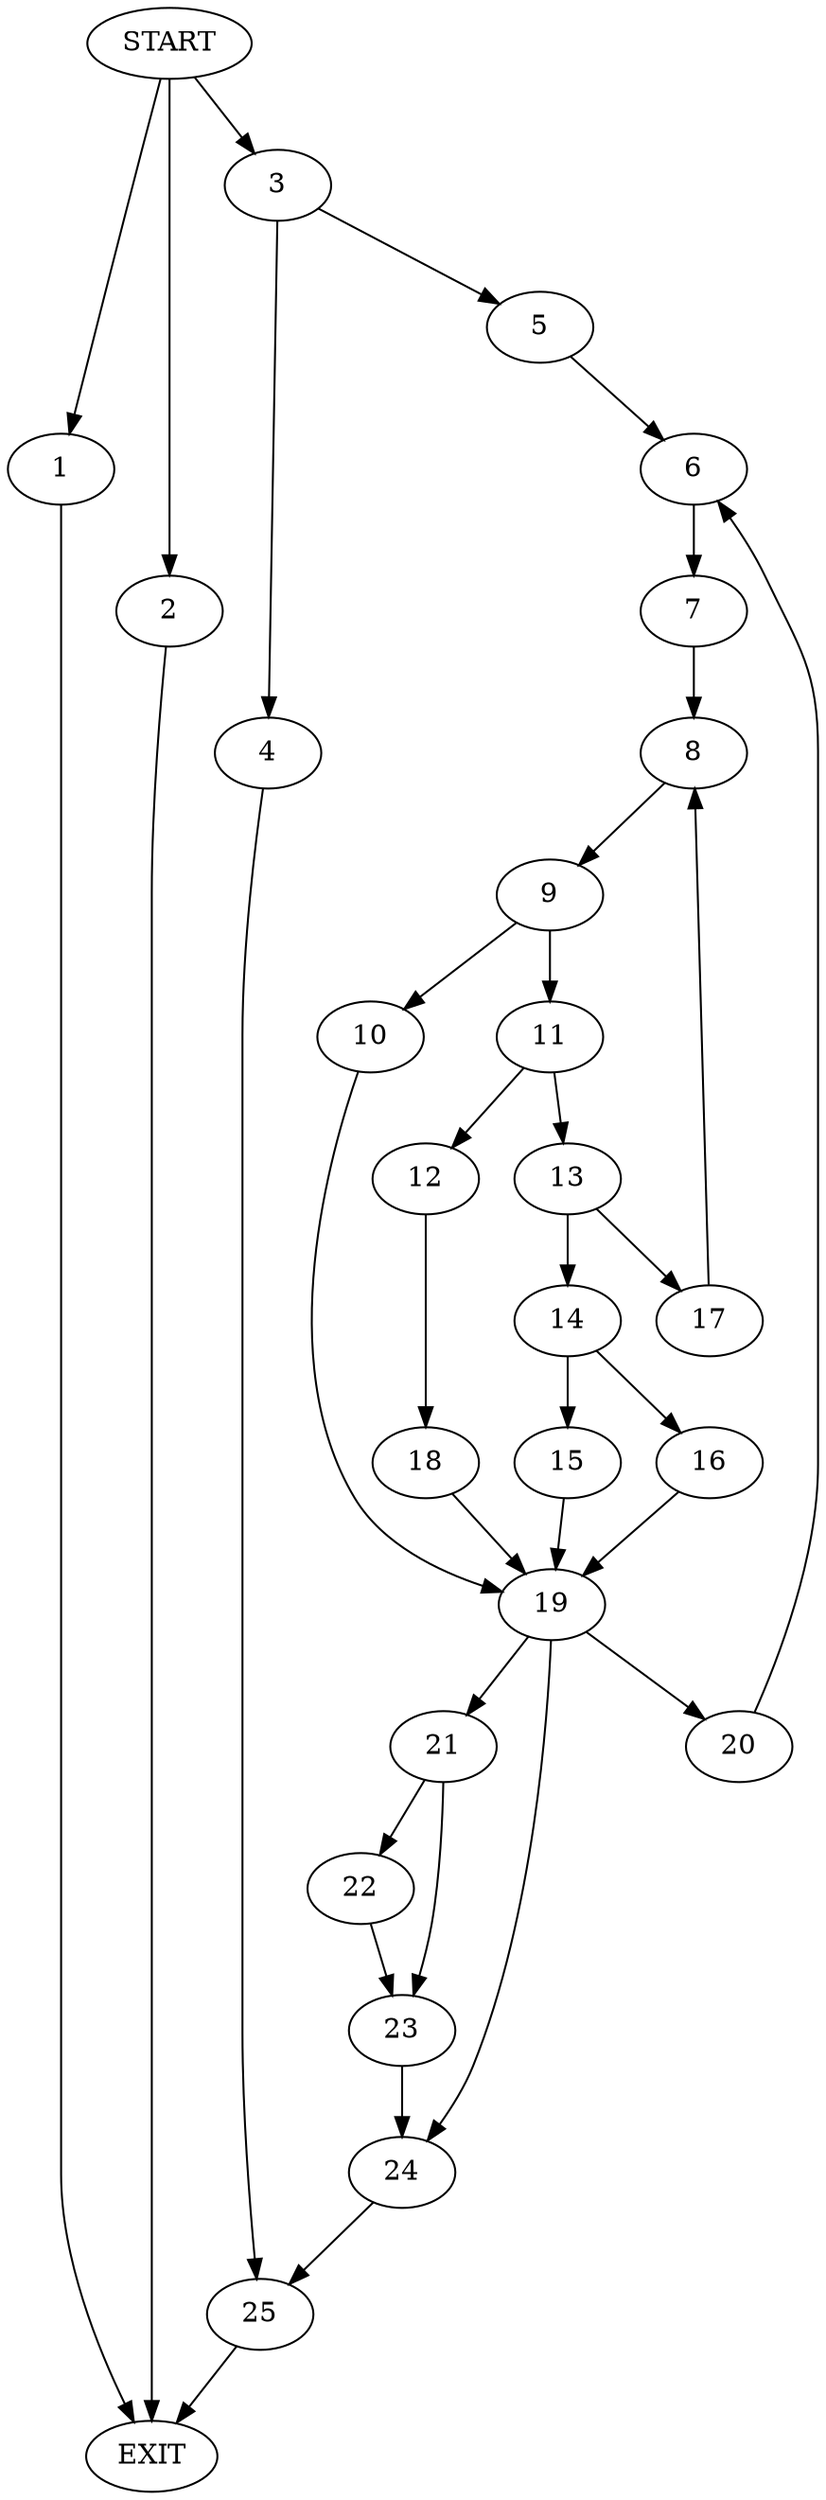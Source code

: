 digraph { 
0 [label="START"];
1;
2;
3;
4;
5;
6;
7;
8;
9;
10;
11;
12;
13;
14;
15;
16;
17;
18;
19;
20;
21;
22;
23;
24;
25;
26[label="EXIT"];
0 -> 3;
0 -> 1;
0:s2 -> 2;
1 -> 26;
2 -> 26;
3 -> 5;
3 -> 4;
4 -> 25;
5 -> 6;
6 -> 7;
7 -> 8;
8 -> 9;
9 -> 10;
9 -> 11;
10 -> 19;
11 -> 12;
11 -> 13;
12 -> 18;
13 -> 14;
13 -> 17;
14 -> 15;
14 -> 16;
15 -> 19;
16 -> 19;
17 -> 8;
18 -> 19;
19 -> 24;
19 -> 20;
19:s2 -> 21;
20 -> 6;
21 -> 22;
21 -> 23;
22 -> 23;
23 -> 24;
24 -> 25;
25 -> 26;
}